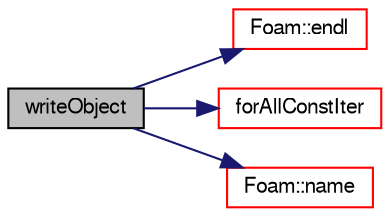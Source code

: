 digraph "writeObject"
{
  bgcolor="transparent";
  edge [fontname="FreeSans",fontsize="10",labelfontname="FreeSans",labelfontsize="10"];
  node [fontname="FreeSans",fontsize="10",shape=record];
  rankdir="LR";
  Node8873 [label="writeObject",height=0.2,width=0.4,color="black", fillcolor="grey75", style="filled", fontcolor="black"];
  Node8873 -> Node8874 [color="midnightblue",fontsize="10",style="solid",fontname="FreeSans"];
  Node8874 [label="Foam::endl",height=0.2,width=0.4,color="red",URL="$a21124.html#a2db8fe02a0d3909e9351bb4275b23ce4",tooltip="Add newline and flush stream. "];
  Node8873 -> Node8876 [color="midnightblue",fontsize="10",style="solid",fontname="FreeSans"];
  Node8876 [label="forAllConstIter",height=0.2,width=0.4,color="red",URL="$a38141.html#ae21e2836509b0fa7f7cedf6493b11b09"];
  Node8873 -> Node9074 [color="midnightblue",fontsize="10",style="solid",fontname="FreeSans"];
  Node9074 [label="Foam::name",height=0.2,width=0.4,color="red",URL="$a21124.html#adcb0df2bd4953cb6bb390272d8263c3a",tooltip="Return a string representation of a complex. "];
}
